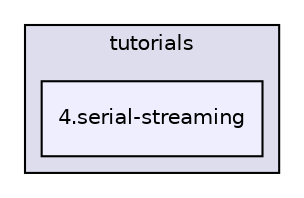 digraph "tutorials/4.serial-streaming" {
  compound=true
  node [ fontsize="10", fontname="Helvetica"];
  edge [ labelfontsize="10", labelfontname="Helvetica"];
  subgraph clusterdir_0d353d24d0afa59909efab6593124f6d {
    graph [ bgcolor="#ddddee", pencolor="black", label="tutorials" fontname="Helvetica", fontsize="10", URL="dir_0d353d24d0afa59909efab6593124f6d.html"]
  dir_b1fd4ab95c3fcf4701eec241821fcf48 [shape=box, label="4.serial-streaming", style="filled", fillcolor="#eeeeff", pencolor="black", URL="dir_b1fd4ab95c3fcf4701eec241821fcf48.html"];
  }
}
